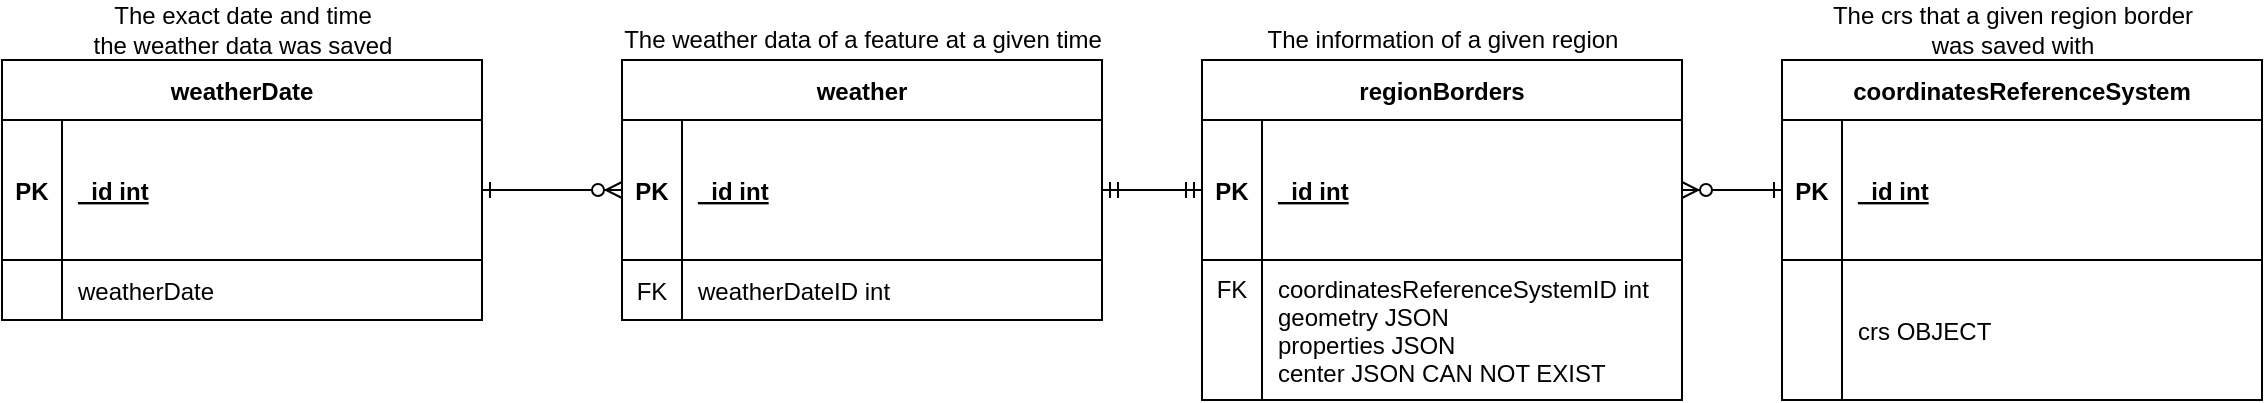 <mxfile>
    <diagram id="R2lEEEUBdFMjLlhIrx00" name="Page-1">
        <mxGraphModel dx="1171" dy="490" grid="1" gridSize="10" guides="1" tooltips="1" connect="1" arrows="1" fold="1" page="1" pageScale="1" pageWidth="850" pageHeight="1100" math="0" shadow="0" extFonts="Permanent Marker^https://fonts.googleapis.com/css?family=Permanent+Marker">
            <root>
                <mxCell id="0"/>
                <mxCell id="1" parent="0"/>
                <mxCell id="NiIEI1DRWo_ckf8no3QT-1" value="weatherDate" style="shape=table;startSize=30;container=1;collapsible=1;childLayout=tableLayout;fixedRows=1;rowLines=0;fontStyle=1;align=center;resizeLast=1;" parent="1" vertex="1">
                    <mxGeometry x="280" y="230" width="240" height="130" as="geometry"/>
                </mxCell>
                <mxCell id="NiIEI1DRWo_ckf8no3QT-2" value="" style="shape=partialRectangle;collapsible=0;dropTarget=0;pointerEvents=0;fillColor=none;points=[[0,0.5],[1,0.5]];portConstraint=eastwest;top=0;left=0;right=0;bottom=1;" parent="NiIEI1DRWo_ckf8no3QT-1" vertex="1">
                    <mxGeometry y="30" width="240" height="70" as="geometry"/>
                </mxCell>
                <mxCell id="NiIEI1DRWo_ckf8no3QT-3" value="PK" style="shape=partialRectangle;overflow=hidden;connectable=0;fillColor=none;top=0;left=0;bottom=0;right=0;fontStyle=1;" parent="NiIEI1DRWo_ckf8no3QT-2" vertex="1">
                    <mxGeometry width="30" height="70" as="geometry">
                        <mxRectangle width="30" height="70" as="alternateBounds"/>
                    </mxGeometry>
                </mxCell>
                <mxCell id="NiIEI1DRWo_ckf8no3QT-4" value="_id int " style="shape=partialRectangle;overflow=hidden;connectable=0;fillColor=none;top=0;left=0;bottom=0;right=0;align=left;spacingLeft=6;fontStyle=5;" parent="NiIEI1DRWo_ckf8no3QT-2" vertex="1">
                    <mxGeometry x="30" width="210" height="70" as="geometry">
                        <mxRectangle width="210" height="70" as="alternateBounds"/>
                    </mxGeometry>
                </mxCell>
                <mxCell id="NiIEI1DRWo_ckf8no3QT-5" value="" style="shape=partialRectangle;collapsible=0;dropTarget=0;pointerEvents=0;fillColor=none;points=[[0,0.5],[1,0.5]];portConstraint=eastwest;top=0;left=0;right=0;bottom=0;" parent="NiIEI1DRWo_ckf8no3QT-1" vertex="1">
                    <mxGeometry y="100" width="240" height="30" as="geometry"/>
                </mxCell>
                <mxCell id="NiIEI1DRWo_ckf8no3QT-6" value="" style="shape=partialRectangle;overflow=hidden;connectable=0;fillColor=none;top=0;left=0;bottom=0;right=0;" parent="NiIEI1DRWo_ckf8no3QT-5" vertex="1">
                    <mxGeometry width="30" height="30" as="geometry">
                        <mxRectangle width="30" height="30" as="alternateBounds"/>
                    </mxGeometry>
                </mxCell>
                <mxCell id="NiIEI1DRWo_ckf8no3QT-7" value="weatherDate" style="shape=partialRectangle;overflow=hidden;connectable=0;fillColor=none;top=0;left=0;bottom=0;right=0;align=left;spacingLeft=6;" parent="NiIEI1DRWo_ckf8no3QT-5" vertex="1">
                    <mxGeometry x="30" width="210" height="30" as="geometry">
                        <mxRectangle width="210" height="30" as="alternateBounds"/>
                    </mxGeometry>
                </mxCell>
                <mxCell id="NiIEI1DRWo_ckf8no3QT-9" value="weather" style="shape=table;startSize=30;container=1;collapsible=1;childLayout=tableLayout;fixedRows=1;rowLines=0;fontStyle=1;align=center;resizeLast=1;" parent="1" vertex="1">
                    <mxGeometry x="590" y="230" width="240" height="130" as="geometry"/>
                </mxCell>
                <mxCell id="NiIEI1DRWo_ckf8no3QT-10" value="" style="shape=partialRectangle;collapsible=0;dropTarget=0;pointerEvents=0;fillColor=none;points=[[0,0.5],[1,0.5]];portConstraint=eastwest;top=0;left=0;right=0;bottom=1;" parent="NiIEI1DRWo_ckf8no3QT-9" vertex="1">
                    <mxGeometry y="30" width="240" height="70" as="geometry"/>
                </mxCell>
                <mxCell id="NiIEI1DRWo_ckf8no3QT-11" value="PK" style="shape=partialRectangle;overflow=hidden;connectable=0;fillColor=none;top=0;left=0;bottom=0;right=0;fontStyle=1;" parent="NiIEI1DRWo_ckf8no3QT-10" vertex="1">
                    <mxGeometry width="30" height="70" as="geometry">
                        <mxRectangle width="30" height="70" as="alternateBounds"/>
                    </mxGeometry>
                </mxCell>
                <mxCell id="NiIEI1DRWo_ckf8no3QT-12" value="_id int " style="shape=partialRectangle;overflow=hidden;connectable=0;fillColor=none;top=0;left=0;bottom=0;right=0;align=left;spacingLeft=6;fontStyle=5;" parent="NiIEI1DRWo_ckf8no3QT-10" vertex="1">
                    <mxGeometry x="30" width="210" height="70" as="geometry">
                        <mxRectangle width="210" height="70" as="alternateBounds"/>
                    </mxGeometry>
                </mxCell>
                <mxCell id="NiIEI1DRWo_ckf8no3QT-13" value="" style="shape=partialRectangle;collapsible=0;dropTarget=0;pointerEvents=0;fillColor=none;points=[[0,0.5],[1,0.5]];portConstraint=eastwest;top=0;left=0;right=0;bottom=0;" parent="NiIEI1DRWo_ckf8no3QT-9" vertex="1">
                    <mxGeometry y="100" width="240" height="30" as="geometry"/>
                </mxCell>
                <mxCell id="NiIEI1DRWo_ckf8no3QT-14" value="FK" style="shape=partialRectangle;overflow=hidden;connectable=0;fillColor=none;top=0;left=0;bottom=0;right=0;" parent="NiIEI1DRWo_ckf8no3QT-13" vertex="1">
                    <mxGeometry width="30" height="30" as="geometry">
                        <mxRectangle width="30" height="30" as="alternateBounds"/>
                    </mxGeometry>
                </mxCell>
                <mxCell id="NiIEI1DRWo_ckf8no3QT-15" value="weatherDateID int" style="shape=partialRectangle;overflow=hidden;connectable=0;fillColor=none;top=0;left=0;bottom=0;right=0;align=left;spacingLeft=6;" parent="NiIEI1DRWo_ckf8no3QT-13" vertex="1">
                    <mxGeometry x="30" width="210" height="30" as="geometry">
                        <mxRectangle width="210" height="30" as="alternateBounds"/>
                    </mxGeometry>
                </mxCell>
                <mxCell id="NiIEI1DRWo_ckf8no3QT-17" value="" style="edgeStyle=entityRelationEdgeStyle;endArrow=ERzeroToMany;startArrow=ERone;endFill=1;startFill=0;entryX=0;entryY=0.5;entryDx=0;entryDy=0;" parent="1" source="NiIEI1DRWo_ckf8no3QT-2" target="NiIEI1DRWo_ckf8no3QT-10" edge="1">
                    <mxGeometry width="100" height="100" relative="1" as="geometry">
                        <mxPoint x="620" y="105" as="sourcePoint"/>
                        <mxPoint x="700" y="135" as="targetPoint"/>
                    </mxGeometry>
                </mxCell>
                <mxCell id="NiIEI1DRWo_ckf8no3QT-18" value="&lt;div&gt;The exact date and time&lt;/div&gt;&lt;div&gt;the weather data was saved&lt;br&gt;&lt;/div&gt;" style="text;html=1;align=center;verticalAlign=middle;resizable=0;points=[];autosize=1;strokeColor=none;fillColor=none;" parent="1" vertex="1">
                    <mxGeometry x="320" y="200" width="160" height="30" as="geometry"/>
                </mxCell>
                <mxCell id="NiIEI1DRWo_ckf8no3QT-19" value="The weather data of a feature at a given time " style="text;html=1;align=center;verticalAlign=middle;resizable=0;points=[];autosize=1;strokeColor=none;fillColor=none;" parent="1" vertex="1">
                    <mxGeometry x="585" y="210" width="250" height="20" as="geometry"/>
                </mxCell>
                <mxCell id="NiIEI1DRWo_ckf8no3QT-20" value="" style="edgeStyle=entityRelationEdgeStyle;fontSize=12;html=1;endArrow=ERmandOne;startArrow=ERmandOne;rounded=0;exitX=1;exitY=0.5;exitDx=0;exitDy=0;entryX=0;entryY=0.5;entryDx=0;entryDy=0;" parent="1" source="NiIEI1DRWo_ckf8no3QT-10" target="NiIEI1DRWo_ckf8no3QT-22" edge="1">
                    <mxGeometry width="100" height="100" relative="1" as="geometry">
                        <mxPoint x="860" y="300" as="sourcePoint"/>
                        <mxPoint x="960" y="295" as="targetPoint"/>
                    </mxGeometry>
                </mxCell>
                <mxCell id="NiIEI1DRWo_ckf8no3QT-21" value="regionBorders" style="shape=table;startSize=30;container=1;collapsible=1;childLayout=tableLayout;fixedRows=1;rowLines=0;fontStyle=1;align=center;resizeLast=1;" parent="1" vertex="1">
                    <mxGeometry x="880" y="230" width="240" height="170" as="geometry"/>
                </mxCell>
                <mxCell id="NiIEI1DRWo_ckf8no3QT-22" value="" style="shape=partialRectangle;collapsible=0;dropTarget=0;pointerEvents=0;fillColor=none;points=[[0,0.5],[1,0.5]];portConstraint=eastwest;top=0;left=0;right=0;bottom=1;" parent="NiIEI1DRWo_ckf8no3QT-21" vertex="1">
                    <mxGeometry y="30" width="240" height="70" as="geometry"/>
                </mxCell>
                <mxCell id="NiIEI1DRWo_ckf8no3QT-23" value="PK" style="shape=partialRectangle;overflow=hidden;connectable=0;fillColor=none;top=0;left=0;bottom=0;right=0;fontStyle=1;" parent="NiIEI1DRWo_ckf8no3QT-22" vertex="1">
                    <mxGeometry width="30" height="70" as="geometry">
                        <mxRectangle width="30" height="70" as="alternateBounds"/>
                    </mxGeometry>
                </mxCell>
                <mxCell id="NiIEI1DRWo_ckf8no3QT-24" value="_id int " style="shape=partialRectangle;overflow=hidden;connectable=0;fillColor=none;top=0;left=0;bottom=0;right=0;align=left;spacingLeft=6;fontStyle=5;" parent="NiIEI1DRWo_ckf8no3QT-22" vertex="1">
                    <mxGeometry x="30" width="210" height="70" as="geometry">
                        <mxRectangle width="210" height="70" as="alternateBounds"/>
                    </mxGeometry>
                </mxCell>
                <mxCell id="NiIEI1DRWo_ckf8no3QT-25" value="" style="shape=partialRectangle;collapsible=0;dropTarget=0;pointerEvents=0;fillColor=none;points=[[0,0.5],[1,0.5]];portConstraint=eastwest;top=0;left=0;right=0;bottom=0;" parent="NiIEI1DRWo_ckf8no3QT-21" vertex="1">
                    <mxGeometry y="100" width="240" height="70" as="geometry"/>
                </mxCell>
                <mxCell id="NiIEI1DRWo_ckf8no3QT-26" value="FK&#10;&#10;&#10;" style="shape=partialRectangle;overflow=hidden;connectable=0;fillColor=none;top=0;left=0;bottom=0;right=0;" parent="NiIEI1DRWo_ckf8no3QT-25" vertex="1">
                    <mxGeometry width="30" height="70" as="geometry">
                        <mxRectangle width="30" height="70" as="alternateBounds"/>
                    </mxGeometry>
                </mxCell>
                <mxCell id="NiIEI1DRWo_ckf8no3QT-27" value="coordinatesReferenceSystemID int&#10;geometry JSON&#10;properties JSON&#10;center JSON CAN NOT EXIST" style="shape=partialRectangle;overflow=hidden;connectable=0;fillColor=none;top=0;left=0;bottom=0;right=0;align=left;spacingLeft=6;" parent="NiIEI1DRWo_ckf8no3QT-25" vertex="1">
                    <mxGeometry x="30" width="210" height="70" as="geometry">
                        <mxRectangle width="210" height="70" as="alternateBounds"/>
                    </mxGeometry>
                </mxCell>
                <mxCell id="NiIEI1DRWo_ckf8no3QT-28" value="The information of a given region " style="text;html=1;align=center;verticalAlign=middle;resizable=0;points=[];autosize=1;strokeColor=none;fillColor=none;" parent="1" vertex="1">
                    <mxGeometry x="905" y="210" width="190" height="20" as="geometry"/>
                </mxCell>
                <mxCell id="NiIEI1DRWo_ckf8no3QT-37" value="coordinatesReferenceSystem" style="shape=table;startSize=30;container=1;collapsible=1;childLayout=tableLayout;fixedRows=1;rowLines=0;fontStyle=1;align=center;resizeLast=1;" parent="1" vertex="1">
                    <mxGeometry x="1170" y="230" width="240" height="170" as="geometry"/>
                </mxCell>
                <mxCell id="NiIEI1DRWo_ckf8no3QT-38" value="" style="shape=partialRectangle;collapsible=0;dropTarget=0;pointerEvents=0;fillColor=none;points=[[0,0.5],[1,0.5]];portConstraint=eastwest;top=0;left=0;right=0;bottom=1;" parent="NiIEI1DRWo_ckf8no3QT-37" vertex="1">
                    <mxGeometry y="30" width="240" height="70" as="geometry"/>
                </mxCell>
                <mxCell id="NiIEI1DRWo_ckf8no3QT-39" value="PK" style="shape=partialRectangle;overflow=hidden;connectable=0;fillColor=none;top=0;left=0;bottom=0;right=0;fontStyle=1;" parent="NiIEI1DRWo_ckf8no3QT-38" vertex="1">
                    <mxGeometry width="30" height="70" as="geometry">
                        <mxRectangle width="30" height="70" as="alternateBounds"/>
                    </mxGeometry>
                </mxCell>
                <mxCell id="NiIEI1DRWo_ckf8no3QT-40" value="_id int " style="shape=partialRectangle;overflow=hidden;connectable=0;fillColor=none;top=0;left=0;bottom=0;right=0;align=left;spacingLeft=6;fontStyle=5;" parent="NiIEI1DRWo_ckf8no3QT-38" vertex="1">
                    <mxGeometry x="30" width="210" height="70" as="geometry">
                        <mxRectangle width="210" height="70" as="alternateBounds"/>
                    </mxGeometry>
                </mxCell>
                <mxCell id="NiIEI1DRWo_ckf8no3QT-41" value="" style="shape=partialRectangle;collapsible=0;dropTarget=0;pointerEvents=0;fillColor=none;points=[[0,0.5],[1,0.5]];portConstraint=eastwest;top=0;left=0;right=0;bottom=0;" parent="NiIEI1DRWo_ckf8no3QT-37" vertex="1">
                    <mxGeometry y="100" width="240" height="70" as="geometry"/>
                </mxCell>
                <mxCell id="NiIEI1DRWo_ckf8no3QT-42" value="" style="shape=partialRectangle;overflow=hidden;connectable=0;fillColor=none;top=0;left=0;bottom=0;right=0;" parent="NiIEI1DRWo_ckf8no3QT-41" vertex="1">
                    <mxGeometry width="30" height="70" as="geometry">
                        <mxRectangle width="30" height="70" as="alternateBounds"/>
                    </mxGeometry>
                </mxCell>
                <mxCell id="NiIEI1DRWo_ckf8no3QT-43" value="crs OBJECT" style="shape=partialRectangle;overflow=hidden;connectable=0;fillColor=none;top=0;left=0;bottom=0;right=0;align=left;spacingLeft=6;" parent="NiIEI1DRWo_ckf8no3QT-41" vertex="1">
                    <mxGeometry x="30" width="210" height="70" as="geometry">
                        <mxRectangle width="210" height="70" as="alternateBounds"/>
                    </mxGeometry>
                </mxCell>
                <mxCell id="NiIEI1DRWo_ckf8no3QT-44" value="" style="edgeStyle=entityRelationEdgeStyle;endArrow=ERzeroToMany;startArrow=ERone;endFill=1;startFill=0;entryX=1;entryY=0.5;entryDx=0;entryDy=0;exitX=0;exitY=0.5;exitDx=0;exitDy=0;" parent="1" source="NiIEI1DRWo_ckf8no3QT-38" target="NiIEI1DRWo_ckf8no3QT-22" edge="1">
                    <mxGeometry width="100" height="100" relative="1" as="geometry">
                        <mxPoint x="1230" y="130" as="sourcePoint"/>
                        <mxPoint x="1300" y="130" as="targetPoint"/>
                    </mxGeometry>
                </mxCell>
                <mxCell id="NiIEI1DRWo_ckf8no3QT-45" value="&lt;div&gt;The crs that a given region border &lt;br&gt;&lt;/div&gt;&lt;div&gt;was saved with&lt;/div&gt;" style="text;html=1;align=center;verticalAlign=middle;resizable=0;points=[];autosize=1;strokeColor=none;fillColor=none;" parent="1" vertex="1">
                    <mxGeometry x="1190" y="200" width="190" height="30" as="geometry"/>
                </mxCell>
            </root>
        </mxGraphModel>
    </diagram>
</mxfile>